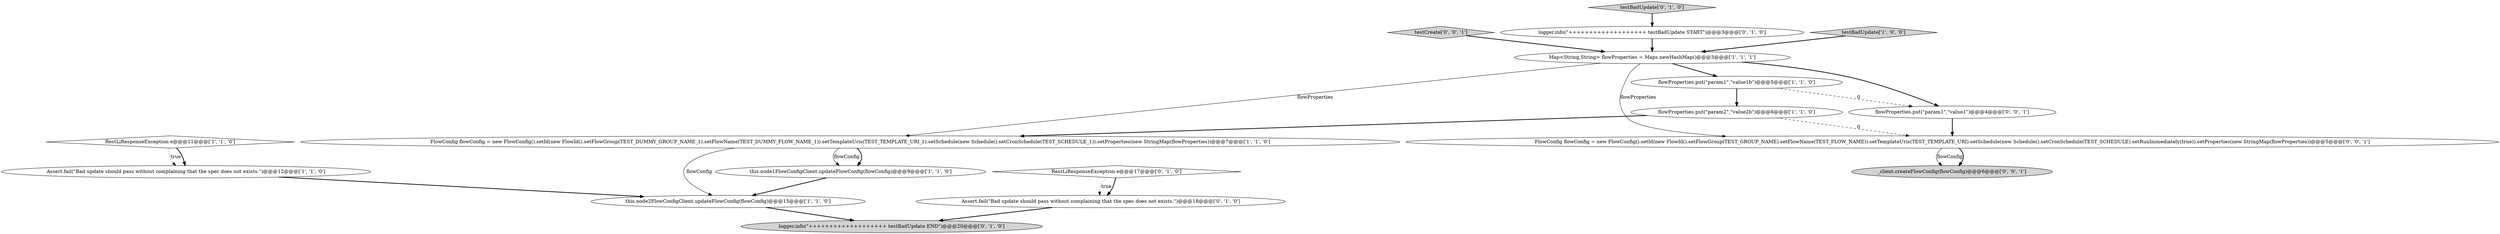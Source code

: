 digraph {
7 [style = filled, label = "Assert.fail(\"Bad update should pass without complaining that the spec does not exists.\")@@@12@@@['1', '1', '0']", fillcolor = white, shape = ellipse image = "AAA0AAABBB1BBB"];
1 [style = filled, label = "this.node2FlowConfigClient.updateFlowConfig(flowConfig)@@@15@@@['1', '1', '0']", fillcolor = white, shape = ellipse image = "AAA0AAABBB1BBB"];
10 [style = filled, label = "Assert.fail(\"Bad update should pass without complaining that the spec does not exists.\")@@@18@@@['0', '1', '0']", fillcolor = white, shape = ellipse image = "AAA0AAABBB2BBB"];
12 [style = filled, label = "RestLiResponseException e@@@17@@@['0', '1', '0']", fillcolor = white, shape = diamond image = "AAA0AAABBB2BBB"];
15 [style = filled, label = "flowProperties.put(\"param1\",\"value1\")@@@4@@@['0', '0', '1']", fillcolor = white, shape = ellipse image = "AAA0AAABBB3BBB"];
3 [style = filled, label = "flowProperties.put(\"param1\",\"value1b\")@@@5@@@['1', '1', '0']", fillcolor = white, shape = ellipse image = "AAA0AAABBB1BBB"];
9 [style = filled, label = "logger.info(\"+++++++++++++++++++ testBadUpdate END\")@@@20@@@['0', '1', '0']", fillcolor = lightgray, shape = ellipse image = "AAA1AAABBB2BBB"];
11 [style = filled, label = "testBadUpdate['0', '1', '0']", fillcolor = lightgray, shape = diamond image = "AAA0AAABBB2BBB"];
16 [style = filled, label = "_client.createFlowConfig(flowConfig)@@@6@@@['0', '0', '1']", fillcolor = lightgray, shape = ellipse image = "AAA0AAABBB3BBB"];
14 [style = filled, label = "testCreate['0', '0', '1']", fillcolor = lightgray, shape = diamond image = "AAA0AAABBB3BBB"];
5 [style = filled, label = "FlowConfig flowConfig = new FlowConfig().setId(new FlowId().setFlowGroup(TEST_DUMMY_GROUP_NAME_1).setFlowName(TEST_DUMMY_FLOW_NAME_1)).setTemplateUris(TEST_TEMPLATE_URI_1).setSchedule(new Schedule().setCronSchedule(TEST_SCHEDULE_1)).setProperties(new StringMap(flowProperties))@@@7@@@['1', '1', '0']", fillcolor = white, shape = ellipse image = "AAA0AAABBB1BBB"];
0 [style = filled, label = "flowProperties.put(\"param2\",\"value2b\")@@@6@@@['1', '1', '0']", fillcolor = white, shape = ellipse image = "AAA0AAABBB1BBB"];
13 [style = filled, label = "logger.info(\"+++++++++++++++++++ testBadUpdate START\")@@@3@@@['0', '1', '0']", fillcolor = white, shape = ellipse image = "AAA1AAABBB2BBB"];
17 [style = filled, label = "FlowConfig flowConfig = new FlowConfig().setId(new FlowId().setFlowGroup(TEST_GROUP_NAME).setFlowName(TEST_FLOW_NAME)).setTemplateUris(TEST_TEMPLATE_URI).setSchedule(new Schedule().setCronSchedule(TEST_SCHEDULE).setRunImmediately(true)).setProperties(new StringMap(flowProperties))@@@5@@@['0', '0', '1']", fillcolor = white, shape = ellipse image = "AAA0AAABBB3BBB"];
8 [style = filled, label = "RestLiResponseException e@@@11@@@['1', '1', '0']", fillcolor = white, shape = diamond image = "AAA0AAABBB1BBB"];
4 [style = filled, label = "Map<String,String> flowProperties = Maps.newHashMap()@@@3@@@['1', '1', '1']", fillcolor = white, shape = ellipse image = "AAA0AAABBB1BBB"];
6 [style = filled, label = "testBadUpdate['1', '0', '0']", fillcolor = lightgray, shape = diamond image = "AAA0AAABBB1BBB"];
2 [style = filled, label = "this.node1FlowConfigClient.updateFlowConfig(flowConfig)@@@9@@@['1', '1', '0']", fillcolor = white, shape = ellipse image = "AAA0AAABBB1BBB"];
5->2 [style = bold, label=""];
5->2 [style = solid, label="flowConfig"];
12->10 [style = dotted, label="true"];
4->17 [style = solid, label="flowProperties"];
1->9 [style = bold, label=""];
13->4 [style = bold, label=""];
6->4 [style = bold, label=""];
10->9 [style = bold, label=""];
17->16 [style = solid, label="flowConfig"];
8->7 [style = dotted, label="true"];
5->1 [style = solid, label="flowConfig"];
12->10 [style = bold, label=""];
4->5 [style = solid, label="flowProperties"];
3->0 [style = bold, label=""];
2->1 [style = bold, label=""];
11->13 [style = bold, label=""];
3->15 [style = dashed, label="0"];
0->17 [style = dashed, label="0"];
8->7 [style = bold, label=""];
7->1 [style = bold, label=""];
14->4 [style = bold, label=""];
0->5 [style = bold, label=""];
4->15 [style = bold, label=""];
17->16 [style = bold, label=""];
4->3 [style = bold, label=""];
15->17 [style = bold, label=""];
}
